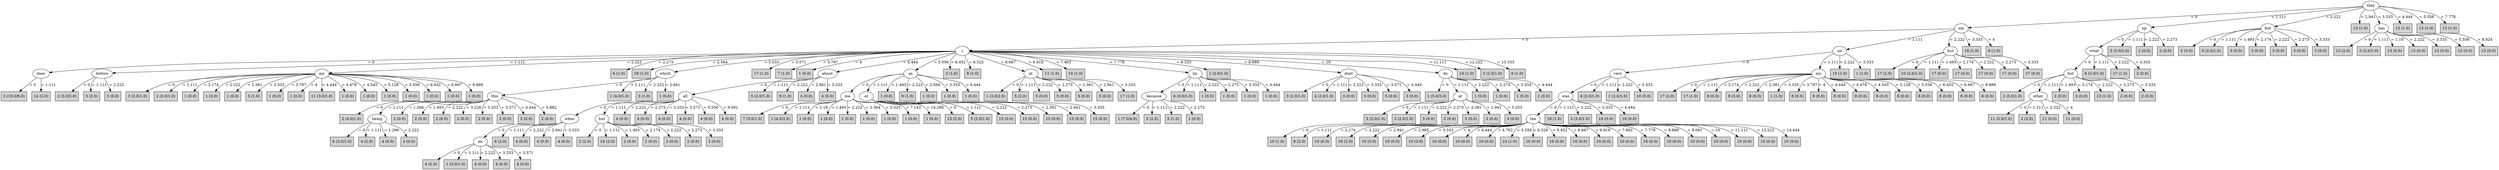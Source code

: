 digraph J48Tree {
N0 [label="they" ]
N0->N1 [label="= 0"]
N1 [label="am" ]
N1->N2 [label="= 0"]
N2 [label="i" ]
N2->N3 [label="= 0"]
N3 [label="does" ]
N3->N4 [label="= 0"]
N4 [label="2 (19.0/8.0)" shape=box style=filled ]
N3->N5 [label="= 1.111"]
N5 [label="14 (2.0)" shape=box style=filled ]
N2->N6 [label="= 1.111"]
N6 [label="before" ]
N6->N7 [label="= 0"]
N7 [label="2 (3.0/2.0)" shape=box style=filled ]
N6->N8 [label="= 1.111"]
N8 [label="3 (2.0)" shape=box style=filled ]
N6->N9 [label="= 2.222"]
N9 [label="3 (0.0)" shape=box style=filled ]
N2->N10 [label="= 2.222"]
N10 [label="my" ]
N10->N11 [label="= 0"]
N11 [label="3 (2.0/1.0)" shape=box style=filled ]
N10->N12 [label="= 1.111"]
N12 [label="2 (2.0/1.0)" shape=box style=filled ]
N10->N13 [label="= 2.174"]
N13 [label="1 (0.0)" shape=box style=filled ]
N10->N14 [label="= 2.222"]
N14 [label="1 (3.0)" shape=box style=filled ]
N10->N15 [label="= 2.381"]
N15 [label="1 (0.0)" shape=box style=filled ]
N10->N16 [label="= 3.333"]
N16 [label="5 (1.0)" shape=box style=filled ]
N10->N17 [label="= 3.797"]
N17 [label="1 (0.0)" shape=box style=filled ]
N10->N18 [label="= 4"]
N18 [label="1 (0.0)" shape=box style=filled ]
N10->N19 [label="= 4.444"]
N19 [label="11 (3.0/1.0)" shape=box style=filled ]
N10->N20 [label="= 4.478"]
N20 [label="1 (0.0)" shape=box style=filled ]
N10->N21 [label="= 4.545"]
N21 [label="1 (0.0)" shape=box style=filled ]
N10->N22 [label="= 5.128"]
N22 [label="1 (0.0)" shape=box style=filled ]
N10->N23 [label="= 5.556"]
N23 [label="1 (0.0)" shape=box style=filled ]
N10->N24 [label="= 6.452"]
N24 [label="1 (0.0)" shape=box style=filled ]
N10->N25 [label="= 6.667"]
N25 [label="1 (0.0)" shape=box style=filled ]
N10->N26 [label="= 8.889"]
N26 [label="1 (0.0)" shape=box style=filled ]
N2->N27 [label="= 2.273"]
N27 [label="6 (1.0)" shape=box style=filled ]
N2->N28 [label="= 2.564"]
N28 [label="18 (1.0)" shape=box style=filled ]
N2->N29 [label="= 3.333"]
N29 [label="which" ]
N29->N30 [label="= 0"]
N30 [label="this" ]
N30->N31 [label="= 0"]
N31 [label="2 (4.0/1.0)" shape=box style=filled ]
N30->N32 [label="= 1.111"]
N32 [label="being" ]
N32->N33 [label="= 0"]
N33 [label="6 (3.0/1.0)" shape=box style=filled ]
N32->N34 [label="= 1.111"]
N34 [label="4 (2.0)" shape=box style=filled ]
N32->N35 [label="= 1.266"]
N35 [label="4 (0.0)" shape=box style=filled ]
N32->N36 [label="= 2.222"]
N36 [label="4 (0.0)" shape=box style=filled ]
N30->N37 [label="= 1.266"]
N37 [label="2 (0.0)" shape=box style=filled ]
N30->N38 [label="= 1.493"]
N38 [label="2 (0.0)" shape=box style=filled ]
N30->N39 [label="= 2.222"]
N39 [label="2 (0.0)" shape=box style=filled ]
N30->N40 [label="= 3.226"]
N40 [label="2 (0.0)" shape=box style=filled ]
N30->N41 [label="= 3.333"]
N41 [label="2 (0.0)" shape=box style=filled ]
N30->N42 [label="= 3.571"]
N42 [label="2 (0.0)" shape=box style=filled ]
N30->N43 [label="= 4.444"]
N43 [label="2 (0.0)" shape=box style=filled ]
N30->N44 [label="= 5.882"]
N44 [label="2 (0.0)" shape=box style=filled ]
N29->N45 [label="= 1.111"]
N45 [label="1 (4.0/1.0)" shape=box style=filled ]
N29->N46 [label="= 2.222"]
N46 [label="3 (1.0)" shape=box style=filled ]
N29->N47 [label="= 2.941"]
N47 [label="1 (0.0)" shape=box style=filled ]
N2->N48 [label="= 3.571"]
N48 [label="17 (1.0)" shape=box style=filled ]
N2->N49 [label="= 3.797"]
N49 [label="7 (1.0)" shape=box style=filled ]
N2->N50 [label="= 4"]
N50 [label="1 (0.0)" shape=box style=filled ]
N2->N51 [label="= 4.444"]
N51 [label="about" ]
N51->N52 [label="= 0"]
N52 [label="all" ]
N52->N53 [label="= 0"]
N53 [label="when" ]
N53->N54 [label="= 0"]
N54 [label="an" ]
N54->N55 [label="= 0"]
N55 [label="4 (2.0)" shape=box style=filled ]
N54->N56 [label="= 1.111"]
N56 [label="1 (3.0/1.0)" shape=box style=filled ]
N54->N57 [label="= 2.222"]
N57 [label="4 (0.0)" shape=box style=filled ]
N54->N58 [label="= 3.333"]
N58 [label="4 (0.0)" shape=box style=filled ]
N54->N59 [label="= 3.571"]
N59 [label="4 (0.0)" shape=box style=filled ]
N53->N60 [label="= 1.111"]
N60 [label="6 (2.0)" shape=box style=filled ]
N53->N61 [label="= 2.222"]
N61 [label="4 (0.0)" shape=box style=filled ]
N53->N62 [label="= 2.941"]
N62 [label="4 (0.0)" shape=box style=filled ]
N53->N63 [label="= 3.333"]
N63 [label="4 (0.0)" shape=box style=filled ]
N52->N64 [label="= 1.111"]
N64 [label="but" ]
N64->N65 [label="= 0"]
N65 [label="2 (2.0)" shape=box style=filled ]
N64->N66 [label="= 1.111"]
N66 [label="18 (2.0)" shape=box style=filled ]
N64->N67 [label="= 1.493"]
N67 [label="2 (0.0)" shape=box style=filled ]
N64->N68 [label="= 2.174"]
N68 [label="2 (0.0)" shape=box style=filled ]
N64->N69 [label="= 2.222"]
N69 [label="2 (0.0)" shape=box style=filled ]
N64->N70 [label="= 2.273"]
N70 [label="2 (0.0)" shape=box style=filled ]
N64->N71 [label="= 3.333"]
N71 [label="2 (0.0)" shape=box style=filled ]
N52->N72 [label="= 2.222"]
N72 [label="4 (0.0)" shape=box style=filled ]
N52->N73 [label="= 2.273"]
N73 [label="4 (0.0)" shape=box style=filled ]
N52->N74 [label="= 3.333"]
N74 [label="4 (0.0)" shape=box style=filled ]
N52->N75 [label="= 3.571"]
N75 [label="4 (0.0)" shape=box style=filled ]
N52->N76 [label="= 5.556"]
N76 [label="4 (0.0)" shape=box style=filled ]
N52->N77 [label="= 9.091"]
N77 [label="4 (0.0)" shape=box style=filled ]
N51->N78 [label="= 1.111"]
N78 [label="5 (2.0/1.0)" shape=box style=filled ]
N51->N79 [label="= 2.222"]
N79 [label="9 (1.0)" shape=box style=filled ]
N51->N80 [label="= 2.941"]
N80 [label="4 (0.0)" shape=box style=filled ]
N51->N81 [label="= 3.333"]
N81 [label="4 (0.0)" shape=box style=filled ]
N2->N82 [label="= 5.556"]
N82 [label="as" ]
N82->N83 [label="= 0"]
N83 [label="me" ]
N83->N84 [label="= 0"]
N84 [label="7 (3.0/1.0)" shape=box style=filled ]
N83->N85 [label="= 1.111"]
N85 [label="1 (4.0/2.0)" shape=box style=filled ]
N83->N86 [label="= 1.19"]
N86 [label="1 (0.0)" shape=box style=filled ]
N83->N87 [label="= 1.493"]
N87 [label="1 (0.0)" shape=box style=filled ]
N83->N88 [label="= 2.222"]
N88 [label="1 (0.0)" shape=box style=filled ]
N83->N89 [label="= 2.564"]
N89 [label="1 (0.0)" shape=box style=filled ]
N83->N90 [label="= 3.333"]
N90 [label="1 (0.0)" shape=box style=filled ]
N83->N91 [label="= 7.143"]
N91 [label="1 (0.0)" shape=box style=filled ]
N83->N92 [label="= 14.286"]
N92 [label="1 (0.0)" shape=box style=filled ]
N82->N93 [label="= 1.111"]
N93 [label="at" ]
N93->N94 [label="= 0"]
N94 [label="15 (2.0)" shape=box style=filled ]
N93->N95 [label="= 1.111"]
N95 [label="5 (2.0/1.0)" shape=box style=filled ]
N93->N96 [label="= 2.222"]
N96 [label="15 (0.0)" shape=box style=filled ]
N93->N97 [label="= 2.273"]
N97 [label="15 (0.0)" shape=box style=filled ]
N93->N98 [label="= 2.381"]
N98 [label="15 (0.0)" shape=box style=filled ]
N93->N99 [label="= 2.941"]
N99 [label="15 (0.0)" shape=box style=filled ]
N93->N100 [label="= 3.333"]
N100 [label="15 (0.0)" shape=box style=filled ]
N82->N101 [label="= 1.493"]
N101 [label="1 (0.0)" shape=box style=filled ]
N82->N102 [label="= 2.222"]
N102 [label="9 (1.0)" shape=box style=filled ]
N82->N103 [label="= 2.564"]
N103 [label="1 (0.0)" shape=box style=filled ]
N82->N104 [label="= 3.333"]
N104 [label="1 (0.0)" shape=box style=filled ]
N82->N105 [label="= 4.444"]
N105 [label="1 (0.0)" shape=box style=filled ]
N2->N106 [label="= 6.452"]
N106 [label="3 (1.0)" shape=box style=filled ]
N2->N107 [label="= 6.522"]
N107 [label="9 (1.0)" shape=box style=filled ]
N2->N108 [label="= 6.667"]
N108 [label="at" ]
N108->N109 [label="= 0"]
N109 [label="1 (3.0/2.0)" shape=box style=filled ]
N108->N110 [label="= 1.111"]
N110 [label="5 (2.0)" shape=box style=filled ]
N108->N111 [label="= 2.222"]
N111 [label="5 (0.0)" shape=box style=filled ]
N108->N112 [label="= 2.273"]
N112 [label="5 (0.0)" shape=box style=filled ]
N108->N113 [label="= 2.381"]
N113 [label="5 (0.0)" shape=box style=filled ]
N108->N114 [label="= 2.941"]
N114 [label="5 (0.0)" shape=box style=filled ]
N108->N115 [label="= 3.333"]
N115 [label="17 (1.0)" shape=box style=filled ]
N2->N116 [label="= 6.818"]
N116 [label="11 (1.0)" shape=box style=filled ]
N2->N117 [label="= 7.463"]
N117 [label="10 (1.0)" shape=box style=filled ]
N2->N118 [label="= 7.778"]
N118 [label="im" ]
N118->N119 [label="= 0"]
N119 [label="because" ]
N119->N120 [label="= 0"]
N120 [label="1 (7.0/4.0)" shape=box style=filled ]
N119->N121 [label="= 1.111"]
N121 [label="5 (2.0)" shape=box style=filled ]
N119->N122 [label="= 2.222"]
N122 [label="5 (1.0)" shape=box style=filled ]
N119->N123 [label="= 2.273"]
N123 [label="1 (0.0)" shape=box style=filled ]
N118->N124 [label="= 1.111"]
N124 [label="6 (3.0/1.0)" shape=box style=filled ]
N118->N125 [label="= 2.222"]
N125 [label="1 (0.0)" shape=box style=filled ]
N118->N126 [label="= 2.273"]
N126 [label="1 (0.0)" shape=box style=filled ]
N118->N127 [label="= 3.333"]
N127 [label="1 (0.0)" shape=box style=filled ]
N118->N128 [label="= 4.444"]
N128 [label="1 (0.0)" shape=box style=filled ]
N2->N129 [label="= 8.333"]
N129 [label="1 (2.0/1.0)" shape=box style=filled ]
N2->N130 [label="= 8.889"]
N130 [label="dont" ]
N130->N131 [label="= 0"]
N131 [label="3 (2.0/1.0)" shape=box style=filled ]
N130->N132 [label="= 1.111"]
N132 [label="4 (2.0/1.0)" shape=box style=filled ]
N130->N133 [label="= 2.222"]
N133 [label="3 (0.0)" shape=box style=filled ]
N130->N134 [label="= 3.333"]
N134 [label="3 (0.0)" shape=box style=filled ]
N130->N135 [label="= 3.571"]
N135 [label="3 (0.0)" shape=box style=filled ]
N130->N136 [label="= 4.444"]
N136 [label="3 (0.0)" shape=box style=filled ]
N2->N137 [label="= 10"]
N137 [label="do" ]
N137->N138 [label="= 0"]
N138 [label="1 (5.0/3.0)" shape=box style=filled ]
N137->N139 [label="= 1.111"]
N139 [label="at" ]
N139->N140 [label="= 0"]
N140 [label="5 (2.0/1.0)" shape=box style=filled ]
N139->N141 [label="= 1.111"]
N141 [label="3 (2.0/1.0)" shape=box style=filled ]
N139->N142 [label="= 2.222"]
N142 [label="3 (0.0)" shape=box style=filled ]
N139->N143 [label="= 2.273"]
N143 [label="3 (0.0)" shape=box style=filled ]
N139->N144 [label="= 2.381"]
N144 [label="3 (0.0)" shape=box style=filled ]
N139->N145 [label="= 2.941"]
N145 [label="3 (0.0)" shape=box style=filled ]
N139->N146 [label="= 3.333"]
N146 [label="3 (0.0)" shape=box style=filled ]
N137->N147 [label="= 2.222"]
N147 [label="1 (0.0)" shape=box style=filled ]
N137->N148 [label="= 2.273"]
N148 [label="1 (0.0)" shape=box style=filled ]
N137->N149 [label="= 3.333"]
N149 [label="1 (0.0)" shape=box style=filled ]
N137->N150 [label="= 4.444"]
N150 [label="1 (0.0)" shape=box style=filled ]
N2->N151 [label="= 11.111"]
N151 [label="10 (1.0)" shape=box style=filled ]
N2->N152 [label="= 12.222"]
N152 [label="3 (2.0/1.0)" shape=box style=filled ]
N2->N153 [label="= 13.333"]
N153 [label="9 (1.0)" shape=box style=filled ]
N1->N154 [label="= 1.111"]
N154 [label="on" ]
N154->N155 [label="= 0"]
N155 [label="very" ]
N155->N156 [label="= 0"]
N156 [label="was" ]
N156->N157 [label="= 0"]
N157 [label="the" ]
N157->N158 [label="= 0"]
N158 [label="10 (1.0)" shape=box style=filled ]
N157->N159 [label="= 1.111"]
N159 [label="8 (2.0)" shape=box style=filled ]
N157->N160 [label="= 2.174"]
N160 [label="10 (0.0)" shape=box style=filled ]
N157->N161 [label="= 2.222"]
N161 [label="18 (2.0)" shape=box style=filled ]
N157->N162 [label="= 2.941"]
N162 [label="10 (0.0)" shape=box style=filled ]
N157->N163 [label="= 2.985"]
N163 [label="10 (0.0)" shape=box style=filled ]
N157->N164 [label="= 3.333"]
N164 [label="10 (3.0)" shape=box style=filled ]
N157->N165 [label="= 4"]
N165 [label="10 (0.0)" shape=box style=filled ]
N157->N166 [label="= 4.444"]
N166 [label="10 (0.0)" shape=box style=filled ]
N157->N167 [label="= 4.762"]
N167 [label="10 (0.0)" shape=box style=filled ]
N157->N168 [label="= 5.556"]
N168 [label="10 (1.0)" shape=box style=filled ]
N157->N169 [label="= 6.329"]
N169 [label="10 (0.0)" shape=box style=filled ]
N157->N170 [label="= 6.452"]
N170 [label="10 (0.0)" shape=box style=filled ]
N157->N171 [label="= 6.667"]
N171 [label="10 (0.0)" shape=box style=filled ]
N157->N172 [label="= 6.818"]
N172 [label="10 (0.0)" shape=box style=filled ]
N157->N173 [label="= 7.692"]
N173 [label="10 (0.0)" shape=box style=filled ]
N157->N174 [label="= 7.778"]
N174 [label="10 (0.0)" shape=box style=filled ]
N157->N175 [label="= 8.889"]
N175 [label="10 (0.0)" shape=box style=filled ]
N157->N176 [label="= 9.091"]
N176 [label="10 (0.0)" shape=box style=filled ]
N157->N177 [label="= 10"]
N177 [label="10 (0.0)" shape=box style=filled ]
N157->N178 [label="= 11.111"]
N178 [label="10 (0.0)" shape=box style=filled ]
N157->N179 [label="= 12.222"]
N179 [label="10 (0.0)" shape=box style=filled ]
N157->N180 [label="= 14.444"]
N180 [label="10 (0.0)" shape=box style=filled ]
N156->N181 [label="= 1.111"]
N181 [label="18 (1.0)" shape=box style=filled ]
N156->N182 [label="= 2.222"]
N182 [label="3 (3.0/1.0)" shape=box style=filled ]
N156->N183 [label="= 3.333"]
N183 [label="10 (0.0)" shape=box style=filled ]
N156->N184 [label="= 4.444"]
N184 [label="10 (0.0)" shape=box style=filled ]
N155->N185 [label="= 1.111"]
N185 [label="4 (2.0/1.0)" shape=box style=filled ]
N155->N186 [label="= 2.222"]
N186 [label="1 (2.0/1.0)" shape=box style=filled ]
N155->N187 [label="= 3.333"]
N187 [label="10 (0.0)" shape=box style=filled ]
N154->N188 [label="= 1.111"]
N188 [label="my" ]
N188->N189 [label="= 0"]
N189 [label="17 (2.0)" shape=box style=filled ]
N188->N190 [label="= 1.111"]
N190 [label="17 (1.0)" shape=box style=filled ]
N188->N191 [label="= 2.174"]
N191 [label="8 (0.0)" shape=box style=filled ]
N188->N192 [label="= 2.222"]
N192 [label="8 (3.0)" shape=box style=filled ]
N188->N193 [label="= 2.381"]
N193 [label="8 (0.0)" shape=box style=filled ]
N188->N194 [label="= 3.333"]
N194 [label="1 (1.0)" shape=box style=filled ]
N188->N195 [label="= 3.797"]
N195 [label="8 (0.0)" shape=box style=filled ]
N188->N196 [label="= 4"]
N196 [label="8 (0.0)" shape=box style=filled ]
N188->N197 [label="= 4.444"]
N197 [label="8 (0.0)" shape=box style=filled ]
N188->N198 [label="= 4.478"]
N198 [label="8 (0.0)" shape=box style=filled ]
N188->N199 [label="= 4.545"]
N199 [label="8 (0.0)" shape=box style=filled ]
N188->N200 [label="= 5.128"]
N200 [label="8 (0.0)" shape=box style=filled ]
N188->N201 [label="= 5.556"]
N201 [label="8 (0.0)" shape=box style=filled ]
N188->N202 [label="= 6.452"]
N202 [label="8 (0.0)" shape=box style=filled ]
N188->N203 [label="= 6.667"]
N203 [label="8 (0.0)" shape=box style=filled ]
N188->N204 [label="= 8.889"]
N204 [label="8 (0.0)" shape=box style=filled ]
N154->N205 [label="= 2.222"]
N205 [label="15 (1.0)" shape=box style=filled ]
N154->N206 [label="= 3.333"]
N206 [label="1 (1.0)" shape=box style=filled ]
N1->N207 [label="= 2.222"]
N207 [label="but" ]
N207->N208 [label="= 0"]
N208 [label="17 (2.0)" shape=box style=filled ]
N207->N209 [label="= 1.111"]
N209 [label="10 (2.0/1.0)" shape=box style=filled ]
N207->N210 [label="= 1.493"]
N210 [label="17 (0.0)" shape=box style=filled ]
N207->N211 [label="= 2.174"]
N211 [label="17 (0.0)" shape=box style=filled ]
N207->N212 [label="= 2.222"]
N212 [label="17 (0.0)" shape=box style=filled ]
N207->N213 [label="= 2.273"]
N213 [label="17 (0.0)" shape=box style=filled ]
N207->N214 [label="= 3.333"]
N214 [label="17 (0.0)" shape=box style=filled ]
N1->N215 [label="= 3.333"]
N215 [label="18 (1.0)" shape=box style=filled ]
N1->N216 [label="= 4"]
N216 [label="8 (1.0)" shape=box style=filled ]
N0->N217 [label="= 1.111"]
N217 [label="up" ]
N217->N218 [label="= 0"]
N218 [label="what" ]
N218->N219 [label="= 0"]
N219 [label="but" ]
N219->N220 [label="= 0"]
N220 [label="2 (3.0/1.0)" shape=box style=filled ]
N219->N221 [label="= 1.111"]
N221 [label="other" ]
N221->N222 [label="= 0"]
N222 [label="11 (5.0/1.0)" shape=box style=filled ]
N221->N223 [label="= 1.111"]
N223 [label="2 (2.0)" shape=box style=filled ]
N221->N224 [label="= 2.222"]
N224 [label="11 (0.0)" shape=box style=filled ]
N221->N225 [label="= 4"]
N225 [label="11 (0.0)" shape=box style=filled ]
N219->N226 [label="= 1.493"]
N226 [label="2 (0.0)" shape=box style=filled ]
N219->N227 [label="= 2.174"]
N227 [label="2 (0.0)" shape=box style=filled ]
N219->N228 [label="= 2.222"]
N228 [label="13 (1.0)" shape=box style=filled ]
N219->N229 [label="= 2.273"]
N229 [label="2 (0.0)" shape=box style=filled ]
N219->N230 [label="= 3.333"]
N230 [label="2 (0.0)" shape=box style=filled ]
N218->N231 [label="= 1.111"]
N231 [label="6 (2.0/1.0)" shape=box style=filled ]
N218->N232 [label="= 2.222"]
N232 [label="17 (1.0)" shape=box style=filled ]
N218->N233 [label="= 3.333"]
N233 [label="2 (0.0)" shape=box style=filled ]
N217->N234 [label="= 1.111"]
N234 [label="5 (3.0/2.0)" shape=box style=filled ]
N217->N235 [label="= 2.222"]
N235 [label="2 (0.0)" shape=box style=filled ]
N217->N236 [label="= 2.273"]
N236 [label="2 (0.0)" shape=box style=filled ]
N0->N237 [label="= 2.222"]
N237 [label="but" ]
N237->N238 [label="= 0"]
N238 [label="3 (3.0)" shape=box style=filled ]
N237->N239 [label="= 1.111"]
N239 [label="9 (2.0/1.0)" shape=box style=filled ]
N237->N240 [label="= 1.493"]
N240 [label="3 (0.0)" shape=box style=filled ]
N237->N241 [label="= 2.174"]
N241 [label="3 (0.0)" shape=box style=filled ]
N237->N242 [label="= 2.222"]
N242 [label="3 (0.0)" shape=box style=filled ]
N237->N243 [label="= 2.273"]
N243 [label="3 (0.0)" shape=box style=filled ]
N237->N244 [label="= 3.333"]
N244 [label="3 (0.0)" shape=box style=filled ]
N0->N245 [label="= 2.941"]
N245 [label="13 (1.0)" shape=box style=filled ]
N0->N246 [label="= 3.333"]
N246 [label="has" ]
N246->N247 [label="= 0"]
N247 [label="13 (2.0)" shape=box style=filled ]
N246->N248 [label="= 1.111"]
N248 [label="3 (2.0/1.0)" shape=box style=filled ]
N246->N249 [label="= 1.19"]
N249 [label="13 (0.0)" shape=box style=filled ]
N246->N250 [label="= 2.222"]
N250 [label="13 (0.0)" shape=box style=filled ]
N246->N251 [label="= 3.333"]
N251 [label="13 (0.0)" shape=box style=filled ]
N246->N252 [label="= 5.556"]
N252 [label="13 (0.0)" shape=box style=filled ]
N246->N253 [label="= 8.824"]
N253 [label="13 (0.0)" shape=box style=filled ]
N0->N254 [label="= 4.444"]
N254 [label="13 (1.0)" shape=box style=filled ]
N0->N255 [label="= 5.556"]
N255 [label="13 (1.0)" shape=box style=filled ]
N0->N256 [label="= 7.778"]
N256 [label="13 (1.0)" shape=box style=filled ]
}
